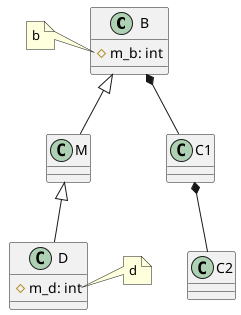 {
  "sha1": "kkxsmwyrw4kc18jp5vemnmhw0gi2eop",
  "insertion": {
    "when": "2024-06-03T18:59:33.118Z",
    "user": "plantuml@gmail.com"
  }
}
@startuml

B <|-- M
M <|-- D

class B {
  # m_b: int
}
note left of B::m_b
  b
end note

class D {
  # m_d: int
}

note left of D::m_d
  d
end note

B *-- C1
C1 *-- C2

@enduml
